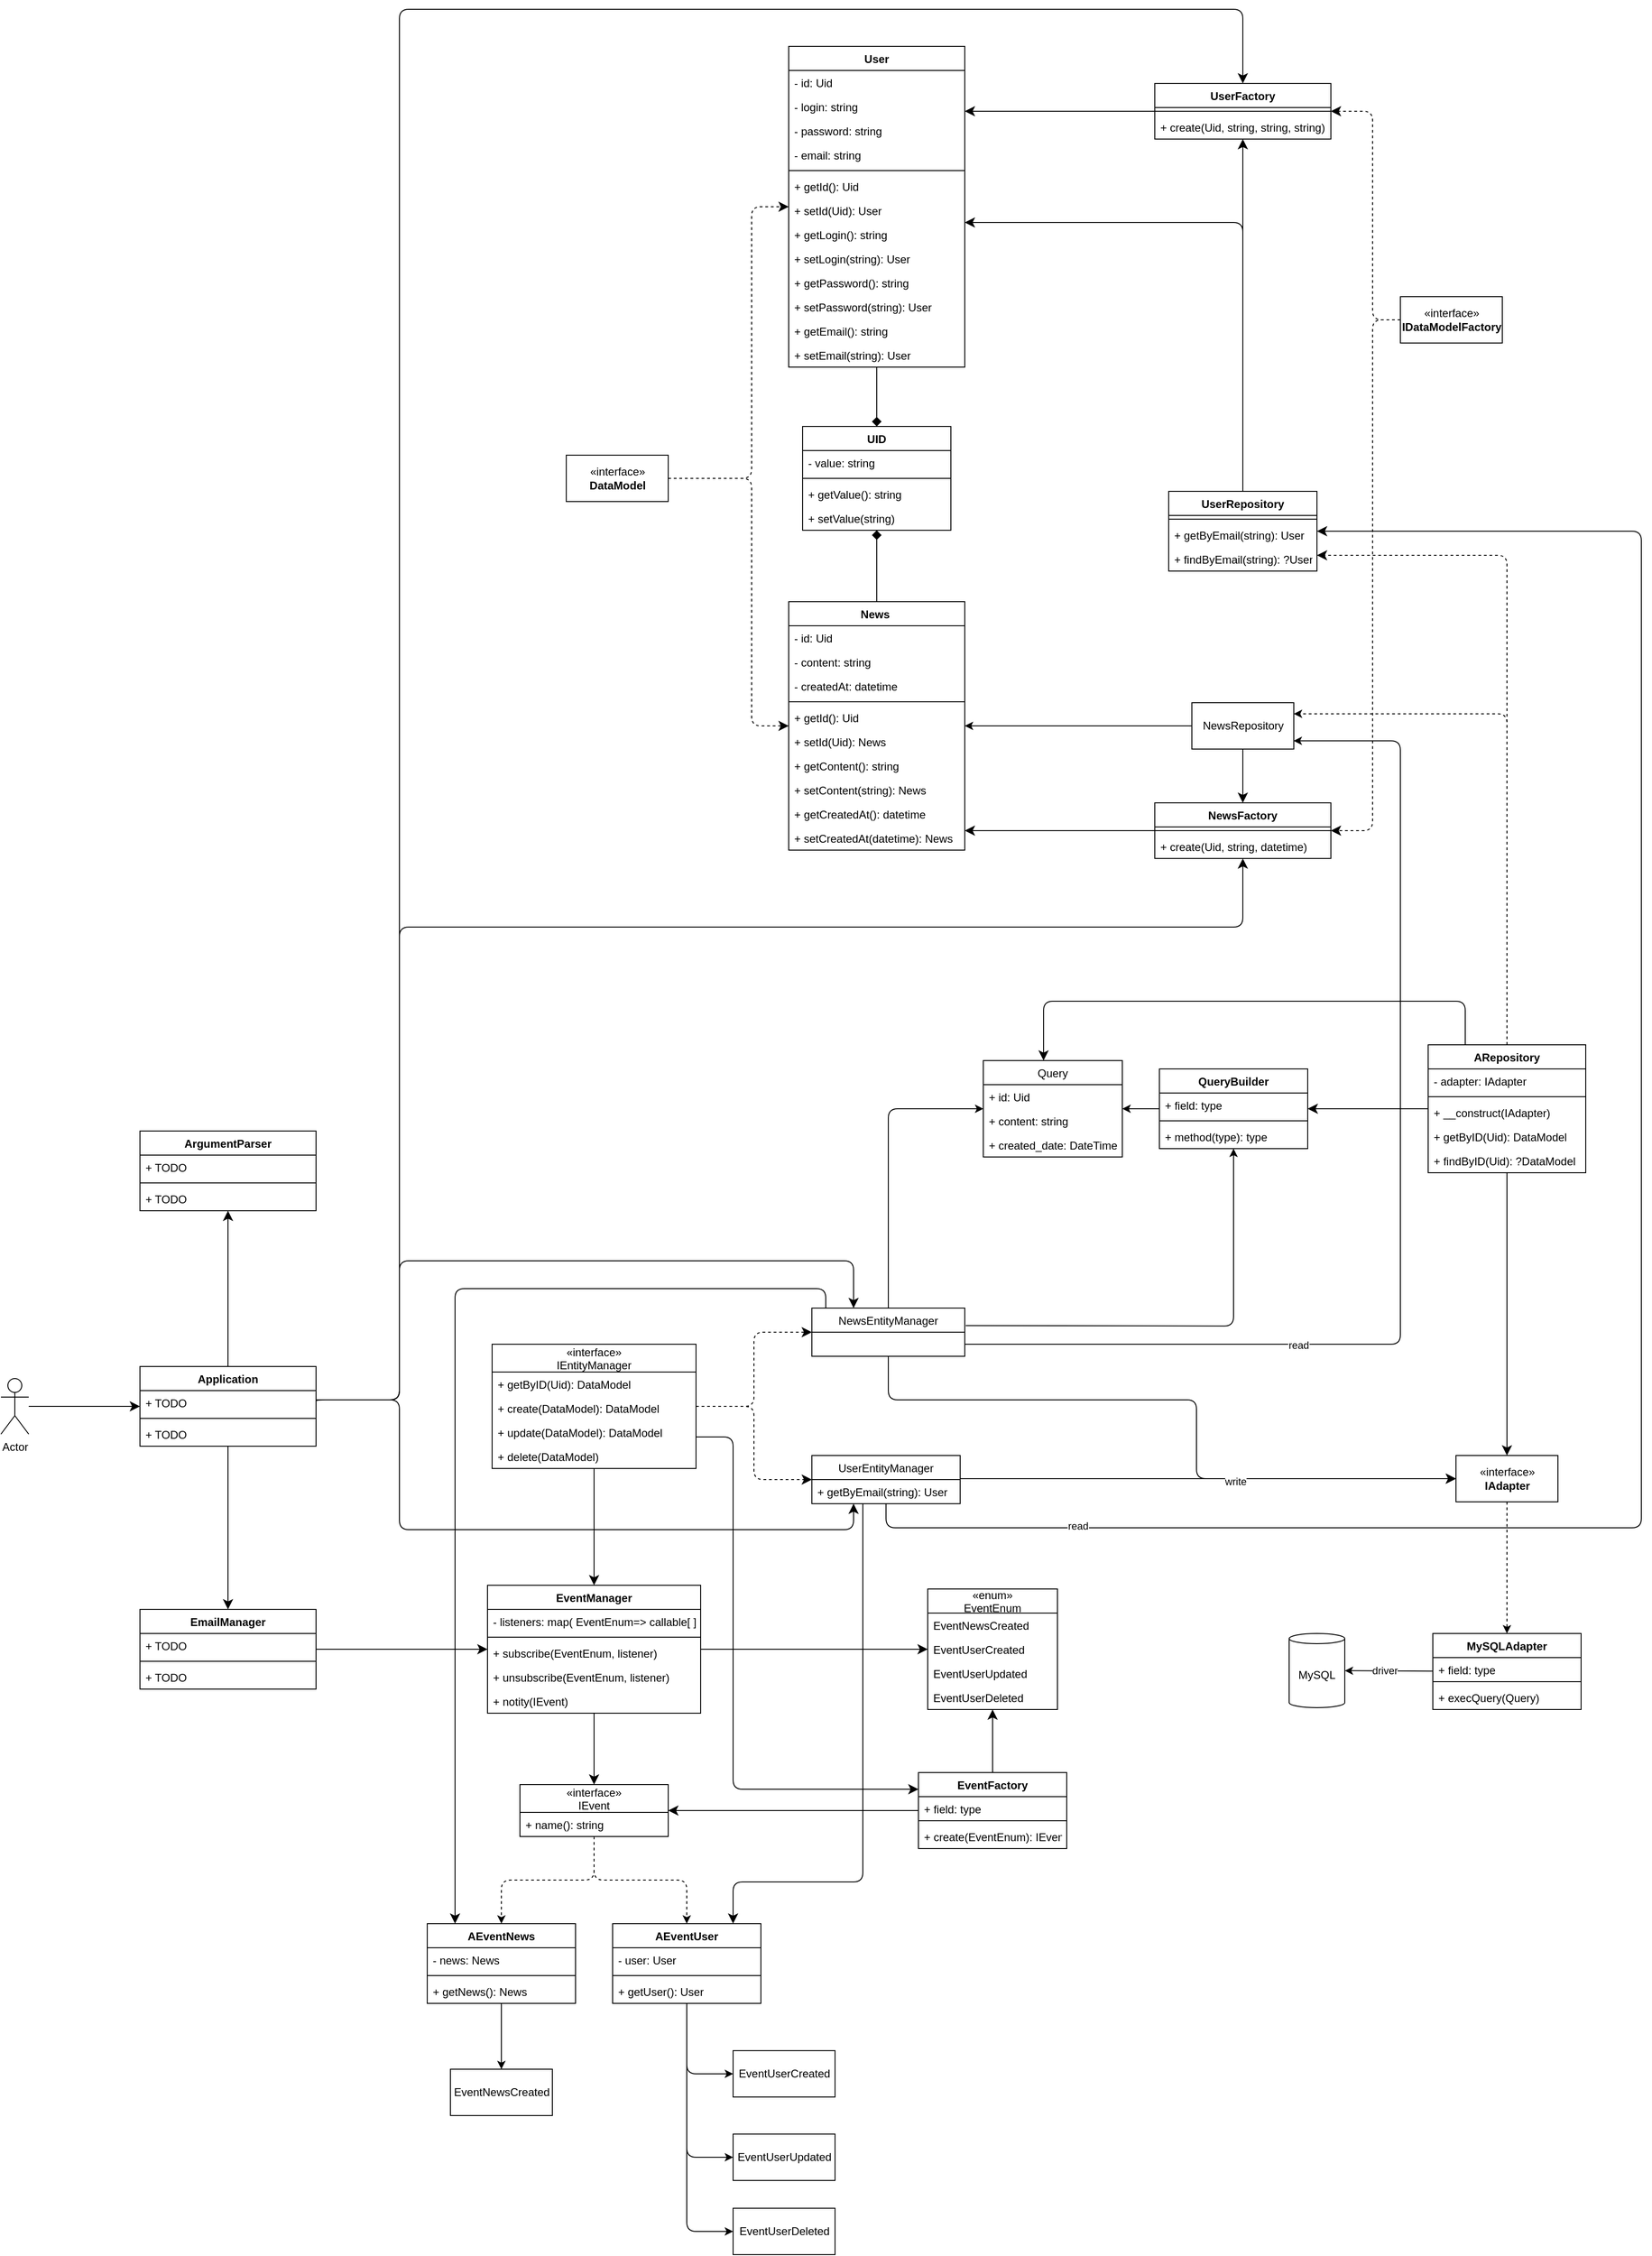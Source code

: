 <mxfile>
    <diagram id="TDc8d8LJ3EV92U0FBZtl" name="Page-1">
        <mxGraphModel dx="3044" dy="2445" grid="1" gridSize="10" guides="1" tooltips="1" connect="1" arrows="1" fold="1" page="1" pageScale="1" pageWidth="850" pageHeight="1100" math="0" shadow="0">
            <root>
                <mxCell id="0"/>
                <mxCell id="1" parent="0"/>
                <mxCell id="4" style="edgeStyle=orthogonalEdgeStyle;html=1;entryX=0.998;entryY=0.822;entryDx=0;entryDy=0;entryPerimeter=0;" edge="1" parent="1" source="6" target="161">
                    <mxGeometry relative="1" as="geometry">
                        <mxPoint x="228.35" y="874.768" as="sourcePoint"/>
                        <mxPoint x="702.5" y="629" as="targetPoint"/>
                        <Array as="points">
                            <mxPoint x="700" y="860"/>
                            <mxPoint x="700" y="209"/>
                        </Array>
                    </mxGeometry>
                </mxCell>
                <mxCell id="5" value="read" style="edgeLabel;html=1;align=center;verticalAlign=middle;resizable=0;points=[];" vertex="1" connectable="0" parent="4">
                    <mxGeometry x="-0.198" y="-1" relative="1" as="geometry">
                        <mxPoint x="-111" y="26" as="offset"/>
                    </mxGeometry>
                </mxCell>
                <mxCell id="174" style="edgeStyle=orthogonalEdgeStyle;html=1;endArrow=classic;endFill=1;endSize=8;" edge="1" parent="1" source="6" target="14">
                    <mxGeometry relative="1" as="geometry">
                        <Array as="points">
                            <mxPoint x="148" y="920"/>
                            <mxPoint x="480" y="920"/>
                            <mxPoint x="480" y="1005"/>
                        </Array>
                    </mxGeometry>
                </mxCell>
                <mxCell id="226" style="edgeStyle=orthogonalEdgeStyle;html=1;endArrow=classic;endFill=1;endSize=8;" edge="1" parent="1" source="6" target="104">
                    <mxGeometry relative="1" as="geometry">
                        <Array as="points">
                            <mxPoint x="80" y="800"/>
                            <mxPoint x="-320" y="800"/>
                            <mxPoint x="-320" y="1528"/>
                        </Array>
                    </mxGeometry>
                </mxCell>
                <mxCell id="6" value="NewsEntityManager" style="swimlane;fontStyle=0;childLayout=stackLayout;horizontal=1;startSize=26;fillColor=none;horizontalStack=0;resizeParent=1;resizeParentMax=0;resizeLast=0;collapsible=1;marginBottom=0;" vertex="1" parent="1">
                    <mxGeometry x="65" y="821" width="165" height="52" as="geometry"/>
                </mxCell>
                <mxCell id="11" style="edgeStyle=none;html=1;" edge="1" parent="1" source="24" target="20">
                    <mxGeometry relative="1" as="geometry">
                        <mxPoint x="810" y="1063" as="sourcePoint"/>
                    </mxGeometry>
                </mxCell>
                <mxCell id="12" value="driver" style="edgeLabel;html=1;align=center;verticalAlign=middle;resizable=0;points=[];" vertex="1" connectable="0" parent="11">
                    <mxGeometry x="0.272" relative="1" as="geometry">
                        <mxPoint x="8" y="-1" as="offset"/>
                    </mxGeometry>
                </mxCell>
                <mxCell id="13" style="edgeStyle=none;html=1;dashed=1;" edge="1" parent="1" source="14" target="24">
                    <mxGeometry relative="1" as="geometry">
                        <mxPoint x="825" y="839" as="targetPoint"/>
                    </mxGeometry>
                </mxCell>
                <mxCell id="14" value="«interface»&lt;br&gt;&lt;b&gt;IAdapter&lt;/b&gt;" style="html=1;" vertex="1" parent="1">
                    <mxGeometry x="760" y="980" width="110" height="50" as="geometry"/>
                </mxCell>
                <mxCell id="15" value="UID" style="swimlane;fontStyle=1;align=center;verticalAlign=top;childLayout=stackLayout;horizontal=1;startSize=26;horizontalStack=0;resizeParent=1;resizeParentMax=0;resizeLast=0;collapsible=1;marginBottom=0;" vertex="1" parent="1">
                    <mxGeometry x="55" y="-130" width="160" height="112" as="geometry"/>
                </mxCell>
                <mxCell id="16" value="- value: string" style="text;strokeColor=none;fillColor=none;align=left;verticalAlign=top;spacingLeft=4;spacingRight=4;overflow=hidden;rotatable=0;points=[[0,0.5],[1,0.5]];portConstraint=eastwest;" vertex="1" parent="15">
                    <mxGeometry y="26" width="160" height="26" as="geometry"/>
                </mxCell>
                <mxCell id="17" value="" style="line;strokeWidth=1;fillColor=none;align=left;verticalAlign=middle;spacingTop=-1;spacingLeft=3;spacingRight=3;rotatable=0;labelPosition=right;points=[];portConstraint=eastwest;strokeColor=inherit;" vertex="1" parent="15">
                    <mxGeometry y="52" width="160" height="8" as="geometry"/>
                </mxCell>
                <mxCell id="18" value="+ getValue(): string" style="text;strokeColor=none;fillColor=none;align=left;verticalAlign=top;spacingLeft=4;spacingRight=4;overflow=hidden;rotatable=0;points=[[0,0.5],[1,0.5]];portConstraint=eastwest;" vertex="1" parent="15">
                    <mxGeometry y="60" width="160" height="26" as="geometry"/>
                </mxCell>
                <mxCell id="19" value="+ setValue(string)" style="text;strokeColor=none;fillColor=none;align=left;verticalAlign=top;spacingLeft=4;spacingRight=4;overflow=hidden;rotatable=0;points=[[0,0.5],[1,0.5]];portConstraint=eastwest;" vertex="1" parent="15">
                    <mxGeometry y="86" width="160" height="26" as="geometry"/>
                </mxCell>
                <mxCell id="20" value="MySQL" style="shape=cylinder3;whiteSpace=wrap;html=1;boundedLbl=1;backgroundOutline=1;size=5.51;" vertex="1" parent="1">
                    <mxGeometry x="580" y="1172" width="60" height="80" as="geometry"/>
                </mxCell>
                <mxCell id="21" style="edgeStyle=orthogonalEdgeStyle;html=1;exitX=1.006;exitY=-0.275;exitDx=0;exitDy=0;exitPerimeter=0;" edge="1" parent="1" target="33">
                    <mxGeometry relative="1" as="geometry">
                        <mxPoint x="230.99" y="839.85" as="sourcePoint"/>
                    </mxGeometry>
                </mxCell>
                <mxCell id="22" style="edgeStyle=orthogonalEdgeStyle;html=1;" edge="1" parent="1" source="6" target="28">
                    <mxGeometry relative="1" as="geometry">
                        <Array as="points">
                            <mxPoint x="148" y="606"/>
                        </Array>
                    </mxGeometry>
                </mxCell>
                <mxCell id="24" value="MySQLAdapter" style="swimlane;fontStyle=1;align=center;verticalAlign=top;childLayout=stackLayout;horizontal=1;startSize=26;horizontalStack=0;resizeParent=1;resizeParentMax=0;resizeLast=0;collapsible=1;marginBottom=0;" vertex="1" parent="1">
                    <mxGeometry x="735" y="1172" width="160" height="82" as="geometry"/>
                </mxCell>
                <mxCell id="25" value="+ field: type" style="text;strokeColor=none;fillColor=none;align=left;verticalAlign=top;spacingLeft=4;spacingRight=4;overflow=hidden;rotatable=0;points=[[0,0.5],[1,0.5]];portConstraint=eastwest;" vertex="1" parent="24">
                    <mxGeometry y="26" width="160" height="22" as="geometry"/>
                </mxCell>
                <mxCell id="26" value="" style="line;strokeWidth=1;fillColor=none;align=left;verticalAlign=middle;spacingTop=-1;spacingLeft=3;spacingRight=3;rotatable=0;labelPosition=right;points=[];portConstraint=eastwest;strokeColor=inherit;" vertex="1" parent="24">
                    <mxGeometry y="48" width="160" height="8" as="geometry"/>
                </mxCell>
                <mxCell id="27" value="+ execQuery(Query)" style="text;strokeColor=none;fillColor=none;align=left;verticalAlign=top;spacingLeft=4;spacingRight=4;overflow=hidden;rotatable=0;points=[[0,0.5],[1,0.5]];portConstraint=eastwest;" vertex="1" parent="24">
                    <mxGeometry y="56" width="160" height="26" as="geometry"/>
                </mxCell>
                <mxCell id="28" value="Query" style="swimlane;fontStyle=0;childLayout=stackLayout;horizontal=1;startSize=26;fillColor=none;horizontalStack=0;resizeParent=1;resizeParentMax=0;resizeLast=0;collapsible=1;marginBottom=0;" vertex="1" parent="1">
                    <mxGeometry x="250" y="554" width="150" height="104" as="geometry"/>
                </mxCell>
                <mxCell id="29" value="+ id: Uid" style="text;strokeColor=none;fillColor=none;align=left;verticalAlign=top;spacingLeft=4;spacingRight=4;overflow=hidden;rotatable=0;points=[[0,0.5],[1,0.5]];portConstraint=eastwest;" vertex="1" parent="28">
                    <mxGeometry y="26" width="150" height="26" as="geometry"/>
                </mxCell>
                <mxCell id="30" value="+ content: string" style="text;strokeColor=none;fillColor=none;align=left;verticalAlign=top;spacingLeft=4;spacingRight=4;overflow=hidden;rotatable=0;points=[[0,0.5],[1,0.5]];portConstraint=eastwest;" vertex="1" parent="28">
                    <mxGeometry y="52" width="150" height="26" as="geometry"/>
                </mxCell>
                <mxCell id="31" value="+ created_date: DateTime" style="text;strokeColor=none;fillColor=none;align=left;verticalAlign=top;spacingLeft=4;spacingRight=4;overflow=hidden;rotatable=0;points=[[0,0.5],[1,0.5]];portConstraint=eastwest;" vertex="1" parent="28">
                    <mxGeometry y="78" width="150" height="26" as="geometry"/>
                </mxCell>
                <mxCell id="32" style="edgeStyle=none;html=1;" edge="1" parent="1" source="33" target="28">
                    <mxGeometry relative="1" as="geometry">
                        <mxPoint x="670" y="1111.542" as="targetPoint"/>
                    </mxGeometry>
                </mxCell>
                <mxCell id="33" value="QueryBuilder" style="swimlane;fontStyle=1;align=center;verticalAlign=top;childLayout=stackLayout;horizontal=1;startSize=26;horizontalStack=0;resizeParent=1;resizeParentMax=0;resizeLast=0;collapsible=1;marginBottom=0;" vertex="1" parent="1">
                    <mxGeometry x="440" y="563" width="160" height="86" as="geometry"/>
                </mxCell>
                <mxCell id="34" value="+ field: type" style="text;strokeColor=none;fillColor=none;align=left;verticalAlign=top;spacingLeft=4;spacingRight=4;overflow=hidden;rotatable=0;points=[[0,0.5],[1,0.5]];portConstraint=eastwest;" vertex="1" parent="33">
                    <mxGeometry y="26" width="160" height="26" as="geometry"/>
                </mxCell>
                <mxCell id="35" value="" style="line;strokeWidth=1;fillColor=none;align=left;verticalAlign=middle;spacingTop=-1;spacingLeft=3;spacingRight=3;rotatable=0;labelPosition=right;points=[];portConstraint=eastwest;strokeColor=inherit;" vertex="1" parent="33">
                    <mxGeometry y="52" width="160" height="8" as="geometry"/>
                </mxCell>
                <mxCell id="36" value="+ method(type): type" style="text;strokeColor=none;fillColor=none;align=left;verticalAlign=top;spacingLeft=4;spacingRight=4;overflow=hidden;rotatable=0;points=[[0,0.5],[1,0.5]];portConstraint=eastwest;" vertex="1" parent="33">
                    <mxGeometry y="60" width="160" height="26" as="geometry"/>
                </mxCell>
                <mxCell id="146" style="edgeStyle=orthogonalEdgeStyle;html=1;endArrow=diamond;endFill=1;endSize=8;" edge="1" parent="1" source="46" target="15">
                    <mxGeometry relative="1" as="geometry"/>
                </mxCell>
                <mxCell id="46" value="News " style="swimlane;fontStyle=1;align=center;verticalAlign=top;childLayout=stackLayout;horizontal=1;startSize=26;horizontalStack=0;resizeParent=1;resizeParentMax=0;resizeLast=0;collapsible=1;marginBottom=0;" vertex="1" parent="1">
                    <mxGeometry x="40" y="59" width="190" height="268" as="geometry"/>
                </mxCell>
                <mxCell id="47" value="- id: Uid" style="text;strokeColor=none;fillColor=none;align=left;verticalAlign=top;spacingLeft=4;spacingRight=4;overflow=hidden;rotatable=0;points=[[0,0.5],[1,0.5]];portConstraint=eastwest;" vertex="1" parent="46">
                    <mxGeometry y="26" width="190" height="26" as="geometry"/>
                </mxCell>
                <mxCell id="48" value="- content: string" style="text;strokeColor=none;fillColor=none;align=left;verticalAlign=top;spacingLeft=4;spacingRight=4;overflow=hidden;rotatable=0;points=[[0,0.5],[1,0.5]];portConstraint=eastwest;" vertex="1" parent="46">
                    <mxGeometry y="52" width="190" height="26" as="geometry"/>
                </mxCell>
                <mxCell id="49" value="- createdAt: datetime" style="text;strokeColor=none;fillColor=none;align=left;verticalAlign=top;spacingLeft=4;spacingRight=4;overflow=hidden;rotatable=0;points=[[0,0.5],[1,0.5]];portConstraint=eastwest;" vertex="1" parent="46">
                    <mxGeometry y="78" width="190" height="26" as="geometry"/>
                </mxCell>
                <mxCell id="50" value="" style="line;strokeWidth=1;fillColor=none;align=left;verticalAlign=middle;spacingTop=-1;spacingLeft=3;spacingRight=3;rotatable=0;labelPosition=right;points=[];portConstraint=eastwest;strokeColor=inherit;" vertex="1" parent="46">
                    <mxGeometry y="104" width="190" height="8" as="geometry"/>
                </mxCell>
                <mxCell id="51" value="+ getId(): Uid" style="text;strokeColor=none;fillColor=none;align=left;verticalAlign=top;spacingLeft=4;spacingRight=4;overflow=hidden;rotatable=0;points=[[0,0.5],[1,0.5]];portConstraint=eastwest;" vertex="1" parent="46">
                    <mxGeometry y="112" width="190" height="26" as="geometry"/>
                </mxCell>
                <mxCell id="52" value="+ setId(Uid): News" style="text;strokeColor=none;fillColor=none;align=left;verticalAlign=top;spacingLeft=4;spacingRight=4;overflow=hidden;rotatable=0;points=[[0,0.5],[1,0.5]];portConstraint=eastwest;" vertex="1" parent="46">
                    <mxGeometry y="138" width="190" height="26" as="geometry"/>
                </mxCell>
                <mxCell id="53" value="+ getContent(): string" style="text;strokeColor=none;fillColor=none;align=left;verticalAlign=top;spacingLeft=4;spacingRight=4;overflow=hidden;rotatable=0;points=[[0,0.5],[1,0.5]];portConstraint=eastwest;" vertex="1" parent="46">
                    <mxGeometry y="164" width="190" height="26" as="geometry"/>
                </mxCell>
                <mxCell id="54" value="+ setContent(string): News" style="text;strokeColor=none;fillColor=none;align=left;verticalAlign=top;spacingLeft=4;spacingRight=4;overflow=hidden;rotatable=0;points=[[0,0.5],[1,0.5]];portConstraint=eastwest;" vertex="1" parent="46">
                    <mxGeometry y="190" width="190" height="26" as="geometry"/>
                </mxCell>
                <mxCell id="55" value="+ getCreatedAt(): datetime" style="text;strokeColor=none;fillColor=none;align=left;verticalAlign=top;spacingLeft=4;spacingRight=4;overflow=hidden;rotatable=0;points=[[0,0.5],[1,0.5]];portConstraint=eastwest;" vertex="1" parent="46">
                    <mxGeometry y="216" width="190" height="26" as="geometry"/>
                </mxCell>
                <mxCell id="56" value="+ setCreatedAt(datetime): News" style="text;strokeColor=none;fillColor=none;align=left;verticalAlign=top;spacingLeft=4;spacingRight=4;overflow=hidden;rotatable=0;points=[[0,0.5],[1,0.5]];portConstraint=eastwest;" vertex="1" parent="46">
                    <mxGeometry y="242" width="190" height="26" as="geometry"/>
                </mxCell>
                <mxCell id="57" style="edgeStyle=orthogonalEdgeStyle;html=1;" edge="1" parent="1" source="161" target="46">
                    <mxGeometry relative="1" as="geometry">
                        <mxPoint x="450" y="180.029" as="sourcePoint"/>
                    </mxGeometry>
                </mxCell>
                <mxCell id="58" style="edgeStyle=orthogonalEdgeStyle;html=1;dashed=1;" edge="1" parent="1" source="140" target="161">
                    <mxGeometry relative="1" as="geometry">
                        <mxPoint x="610" y="210" as="targetPoint"/>
                        <Array as="points">
                            <mxPoint x="815" y="180"/>
                        </Array>
                        <mxPoint x="730" y="500" as="sourcePoint"/>
                    </mxGeometry>
                </mxCell>
                <mxCell id="202" style="edgeStyle=orthogonalEdgeStyle;html=1;endArrow=classic;endFill=1;endSize=8;" edge="1" parent="1" source="61" target="46">
                    <mxGeometry relative="1" as="geometry">
                        <Array as="points">
                            <mxPoint x="280" y="306"/>
                            <mxPoint x="280" y="306"/>
                        </Array>
                    </mxGeometry>
                </mxCell>
                <mxCell id="61" value="NewsFactory" style="swimlane;fontStyle=1;align=center;verticalAlign=top;childLayout=stackLayout;horizontal=1;startSize=26;horizontalStack=0;resizeParent=1;resizeParentMax=0;resizeLast=0;collapsible=1;marginBottom=0;" vertex="1" parent="1">
                    <mxGeometry x="435" y="276" width="190" height="60" as="geometry"/>
                </mxCell>
                <mxCell id="62" value="" style="line;strokeWidth=1;fillColor=none;align=left;verticalAlign=middle;spacingTop=-1;spacingLeft=3;spacingRight=3;rotatable=0;labelPosition=right;points=[];portConstraint=eastwest;strokeColor=inherit;" vertex="1" parent="61">
                    <mxGeometry y="26" width="190" height="8" as="geometry"/>
                </mxCell>
                <mxCell id="63" value="+ create(Uid, string, datetime)" style="text;strokeColor=none;fillColor=none;align=left;verticalAlign=top;spacingLeft=4;spacingRight=4;overflow=hidden;rotatable=0;points=[[0,0.5],[1,0.5]];portConstraint=eastwest;" vertex="1" parent="61">
                    <mxGeometry y="34" width="190" height="26" as="geometry"/>
                </mxCell>
                <mxCell id="112" style="edgeStyle=orthogonalEdgeStyle;html=1;dashed=1;" edge="1" parent="1" source="96" target="104">
                    <mxGeometry relative="1" as="geometry"/>
                </mxCell>
                <mxCell id="113" style="edgeStyle=orthogonalEdgeStyle;html=1;dashed=1;" edge="1" parent="1" source="96" target="108">
                    <mxGeometry relative="1" as="geometry"/>
                </mxCell>
                <mxCell id="96" value="«interface»&#10;IEvent" style="swimlane;fontStyle=0;childLayout=stackLayout;horizontal=1;startSize=30;fillColor=none;horizontalStack=0;resizeParent=1;resizeParentMax=0;resizeLast=0;collapsible=1;marginBottom=0;" vertex="1" parent="1">
                    <mxGeometry x="-250" y="1335" width="160" height="56" as="geometry"/>
                </mxCell>
                <mxCell id="97" value="+ name(): string" style="text;strokeColor=none;fillColor=none;align=left;verticalAlign=top;spacingLeft=4;spacingRight=4;overflow=hidden;rotatable=0;points=[[0,0.5],[1,0.5]];portConstraint=eastwest;" vertex="1" parent="96">
                    <mxGeometry y="30" width="160" height="26" as="geometry"/>
                </mxCell>
                <mxCell id="119" style="edgeStyle=orthogonalEdgeStyle;html=1;" edge="1" parent="1" source="104" target="118">
                    <mxGeometry relative="1" as="geometry"/>
                </mxCell>
                <mxCell id="104" value="AEventNews" style="swimlane;fontStyle=1;align=center;verticalAlign=top;childLayout=stackLayout;horizontal=1;startSize=26;horizontalStack=0;resizeParent=1;resizeParentMax=0;resizeLast=0;collapsible=1;marginBottom=0;" vertex="1" parent="1">
                    <mxGeometry x="-350" y="1485" width="160" height="86" as="geometry"/>
                </mxCell>
                <mxCell id="105" value="- news: News" style="text;strokeColor=none;fillColor=none;align=left;verticalAlign=top;spacingLeft=4;spacingRight=4;overflow=hidden;rotatable=0;points=[[0,0.5],[1,0.5]];portConstraint=eastwest;" vertex="1" parent="104">
                    <mxGeometry y="26" width="160" height="26" as="geometry"/>
                </mxCell>
                <mxCell id="106" value="" style="line;strokeWidth=1;fillColor=none;align=left;verticalAlign=middle;spacingTop=-1;spacingLeft=3;spacingRight=3;rotatable=0;labelPosition=right;points=[];portConstraint=eastwest;strokeColor=inherit;" vertex="1" parent="104">
                    <mxGeometry y="52" width="160" height="8" as="geometry"/>
                </mxCell>
                <mxCell id="107" value="+ getNews(): News" style="text;strokeColor=none;fillColor=none;align=left;verticalAlign=top;spacingLeft=4;spacingRight=4;overflow=hidden;rotatable=0;points=[[0,0.5],[1,0.5]];portConstraint=eastwest;" vertex="1" parent="104">
                    <mxGeometry y="60" width="160" height="26" as="geometry"/>
                </mxCell>
                <mxCell id="121" style="edgeStyle=orthogonalEdgeStyle;html=1;entryX=0;entryY=0.5;entryDx=0;entryDy=0;" edge="1" parent="1" source="108" target="120">
                    <mxGeometry relative="1" as="geometry"/>
                </mxCell>
                <mxCell id="124" style="edgeStyle=orthogonalEdgeStyle;html=1;entryX=0;entryY=0.5;entryDx=0;entryDy=0;" edge="1" parent="1" source="108" target="122">
                    <mxGeometry relative="1" as="geometry"/>
                </mxCell>
                <mxCell id="125" style="edgeStyle=orthogonalEdgeStyle;html=1;entryX=0;entryY=0.5;entryDx=0;entryDy=0;" edge="1" parent="1" source="108" target="123">
                    <mxGeometry relative="1" as="geometry"/>
                </mxCell>
                <mxCell id="108" value="AEventUser" style="swimlane;fontStyle=1;align=center;verticalAlign=top;childLayout=stackLayout;horizontal=1;startSize=26;horizontalStack=0;resizeParent=1;resizeParentMax=0;resizeLast=0;collapsible=1;marginBottom=0;" vertex="1" parent="1">
                    <mxGeometry x="-150" y="1485" width="160" height="86" as="geometry"/>
                </mxCell>
                <mxCell id="109" value="- user: User" style="text;strokeColor=none;fillColor=none;align=left;verticalAlign=top;spacingLeft=4;spacingRight=4;overflow=hidden;rotatable=0;points=[[0,0.5],[1,0.5]];portConstraint=eastwest;" vertex="1" parent="108">
                    <mxGeometry y="26" width="160" height="26" as="geometry"/>
                </mxCell>
                <mxCell id="110" value="" style="line;strokeWidth=1;fillColor=none;align=left;verticalAlign=middle;spacingTop=-1;spacingLeft=3;spacingRight=3;rotatable=0;labelPosition=right;points=[];portConstraint=eastwest;strokeColor=inherit;" vertex="1" parent="108">
                    <mxGeometry y="52" width="160" height="8" as="geometry"/>
                </mxCell>
                <mxCell id="111" value="+ getUser(): User" style="text;strokeColor=none;fillColor=none;align=left;verticalAlign=top;spacingLeft=4;spacingRight=4;overflow=hidden;rotatable=0;points=[[0,0.5],[1,0.5]];portConstraint=eastwest;" vertex="1" parent="108">
                    <mxGeometry y="60" width="160" height="26" as="geometry"/>
                </mxCell>
                <mxCell id="118" value="EventNewsCreated" style="html=1;" vertex="1" parent="1">
                    <mxGeometry x="-325" y="1642" width="110" height="50" as="geometry"/>
                </mxCell>
                <mxCell id="120" value="EventUserCreated" style="html=1;" vertex="1" parent="1">
                    <mxGeometry x="-20" y="1622" width="110" height="50" as="geometry"/>
                </mxCell>
                <mxCell id="122" value="EventUserUpdated" style="html=1;" vertex="1" parent="1">
                    <mxGeometry x="-20" y="1712" width="110" height="50" as="geometry"/>
                </mxCell>
                <mxCell id="123" value="EventUserDeleted" style="html=1;" vertex="1" parent="1">
                    <mxGeometry x="-20" y="1792" width="110" height="50" as="geometry"/>
                </mxCell>
                <mxCell id="145" style="edgeStyle=orthogonalEdgeStyle;html=1;endArrow=diamond;endFill=1;endSize=8;" edge="1" parent="1" source="126" target="15">
                    <mxGeometry relative="1" as="geometry"/>
                </mxCell>
                <mxCell id="126" value="User" style="swimlane;fontStyle=1;align=center;verticalAlign=top;childLayout=stackLayout;horizontal=1;startSize=26;horizontalStack=0;resizeParent=1;resizeParentMax=0;resizeLast=0;collapsible=1;marginBottom=0;" vertex="1" parent="1">
                    <mxGeometry x="40" y="-540" width="190" height="346" as="geometry"/>
                </mxCell>
                <mxCell id="127" value="- id: Uid" style="text;strokeColor=none;fillColor=none;align=left;verticalAlign=top;spacingLeft=4;spacingRight=4;overflow=hidden;rotatable=0;points=[[0,0.5],[1,0.5]];portConstraint=eastwest;" vertex="1" parent="126">
                    <mxGeometry y="26" width="190" height="26" as="geometry"/>
                </mxCell>
                <mxCell id="128" value="- login: string" style="text;strokeColor=none;fillColor=none;align=left;verticalAlign=top;spacingLeft=4;spacingRight=4;overflow=hidden;rotatable=0;points=[[0,0.5],[1,0.5]];portConstraint=eastwest;" vertex="1" parent="126">
                    <mxGeometry y="52" width="190" height="26" as="geometry"/>
                </mxCell>
                <mxCell id="129" value="- password: string" style="text;strokeColor=none;fillColor=none;align=left;verticalAlign=top;spacingLeft=4;spacingRight=4;overflow=hidden;rotatable=0;points=[[0,0.5],[1,0.5]];portConstraint=eastwest;" vertex="1" parent="126">
                    <mxGeometry y="78" width="190" height="26" as="geometry"/>
                </mxCell>
                <mxCell id="137" value="- email: string" style="text;strokeColor=none;fillColor=none;align=left;verticalAlign=top;spacingLeft=4;spacingRight=4;overflow=hidden;rotatable=0;points=[[0,0.5],[1,0.5]];portConstraint=eastwest;" vertex="1" parent="126">
                    <mxGeometry y="104" width="190" height="26" as="geometry"/>
                </mxCell>
                <mxCell id="130" value="" style="line;strokeWidth=1;fillColor=none;align=left;verticalAlign=middle;spacingTop=-1;spacingLeft=3;spacingRight=3;rotatable=0;labelPosition=right;points=[];portConstraint=eastwest;strokeColor=inherit;" vertex="1" parent="126">
                    <mxGeometry y="130" width="190" height="8" as="geometry"/>
                </mxCell>
                <mxCell id="131" value="+ getId(): Uid" style="text;strokeColor=none;fillColor=none;align=left;verticalAlign=top;spacingLeft=4;spacingRight=4;overflow=hidden;rotatable=0;points=[[0,0.5],[1,0.5]];portConstraint=eastwest;" vertex="1" parent="126">
                    <mxGeometry y="138" width="190" height="26" as="geometry"/>
                </mxCell>
                <mxCell id="132" value="+ setId(Uid): User" style="text;strokeColor=none;fillColor=none;align=left;verticalAlign=top;spacingLeft=4;spacingRight=4;overflow=hidden;rotatable=0;points=[[0,0.5],[1,0.5]];portConstraint=eastwest;" vertex="1" parent="126">
                    <mxGeometry y="164" width="190" height="26" as="geometry"/>
                </mxCell>
                <mxCell id="133" value="+ getLogin(): string" style="text;strokeColor=none;fillColor=none;align=left;verticalAlign=top;spacingLeft=4;spacingRight=4;overflow=hidden;rotatable=0;points=[[0,0.5],[1,0.5]];portConstraint=eastwest;" vertex="1" parent="126">
                    <mxGeometry y="190" width="190" height="26" as="geometry"/>
                </mxCell>
                <mxCell id="134" value="+ setLogin(string): User" style="text;strokeColor=none;fillColor=none;align=left;verticalAlign=top;spacingLeft=4;spacingRight=4;overflow=hidden;rotatable=0;points=[[0,0.5],[1,0.5]];portConstraint=eastwest;" vertex="1" parent="126">
                    <mxGeometry y="216" width="190" height="26" as="geometry"/>
                </mxCell>
                <mxCell id="135" value="+ getPassword(): string" style="text;strokeColor=none;fillColor=none;align=left;verticalAlign=top;spacingLeft=4;spacingRight=4;overflow=hidden;rotatable=0;points=[[0,0.5],[1,0.5]];portConstraint=eastwest;" vertex="1" parent="126">
                    <mxGeometry y="242" width="190" height="26" as="geometry"/>
                </mxCell>
                <mxCell id="136" value="+ setPassword(string): User" style="text;strokeColor=none;fillColor=none;align=left;verticalAlign=top;spacingLeft=4;spacingRight=4;overflow=hidden;rotatable=0;points=[[0,0.5],[1,0.5]];portConstraint=eastwest;" vertex="1" parent="126">
                    <mxGeometry y="268" width="190" height="26" as="geometry"/>
                </mxCell>
                <mxCell id="138" value="+ getEmail(): string" style="text;strokeColor=none;fillColor=none;align=left;verticalAlign=top;spacingLeft=4;spacingRight=4;overflow=hidden;rotatable=0;points=[[0,0.5],[1,0.5]];portConstraint=eastwest;" vertex="1" parent="126">
                    <mxGeometry y="294" width="190" height="26" as="geometry"/>
                </mxCell>
                <mxCell id="139" value="+ setEmail(string): User" style="text;strokeColor=none;fillColor=none;align=left;verticalAlign=top;spacingLeft=4;spacingRight=4;overflow=hidden;rotatable=0;points=[[0,0.5],[1,0.5]];portConstraint=eastwest;" vertex="1" parent="126">
                    <mxGeometry y="320" width="190" height="26" as="geometry"/>
                </mxCell>
                <mxCell id="153" style="edgeStyle=orthogonalEdgeStyle;html=1;endArrow=classic;endFill=1;endSize=8;dashed=1;" edge="1" parent="1" source="140" target="147">
                    <mxGeometry relative="1" as="geometry">
                        <Array as="points">
                            <mxPoint x="815" y="9"/>
                        </Array>
                    </mxGeometry>
                </mxCell>
                <mxCell id="177" style="edgeStyle=orthogonalEdgeStyle;html=1;endArrow=classic;endFill=1;endSize=8;" edge="1" parent="1" source="140" target="14">
                    <mxGeometry relative="1" as="geometry"/>
                </mxCell>
                <mxCell id="178" style="edgeStyle=orthogonalEdgeStyle;html=1;endArrow=classic;endFill=1;endSize=8;" edge="1" parent="1" source="140" target="33">
                    <mxGeometry relative="1" as="geometry"/>
                </mxCell>
                <mxCell id="179" style="edgeStyle=orthogonalEdgeStyle;html=1;endArrow=classic;endFill=1;endSize=8;" edge="1" parent="1" source="140" target="28">
                    <mxGeometry relative="1" as="geometry">
                        <Array as="points">
                            <mxPoint x="770" y="490"/>
                            <mxPoint x="315" y="490"/>
                        </Array>
                    </mxGeometry>
                </mxCell>
                <mxCell id="140" value="ARepository" style="swimlane;fontStyle=1;align=center;verticalAlign=top;childLayout=stackLayout;horizontal=1;startSize=26;horizontalStack=0;resizeParent=1;resizeParentMax=0;resizeLast=0;collapsible=1;marginBottom=0;" vertex="1" parent="1">
                    <mxGeometry x="730" y="537" width="170" height="138" as="geometry"/>
                </mxCell>
                <mxCell id="141" value="- adapter: IAdapter" style="text;strokeColor=none;fillColor=none;align=left;verticalAlign=top;spacingLeft=4;spacingRight=4;overflow=hidden;rotatable=0;points=[[0,0.5],[1,0.5]];portConstraint=eastwest;" vertex="1" parent="140">
                    <mxGeometry y="26" width="170" height="26" as="geometry"/>
                </mxCell>
                <mxCell id="142" value="" style="line;strokeWidth=1;fillColor=none;align=left;verticalAlign=middle;spacingTop=-1;spacingLeft=3;spacingRight=3;rotatable=0;labelPosition=right;points=[];portConstraint=eastwest;strokeColor=inherit;" vertex="1" parent="140">
                    <mxGeometry y="52" width="170" height="8" as="geometry"/>
                </mxCell>
                <mxCell id="144" value="+ __construct(IAdapter)" style="text;strokeColor=none;fillColor=none;align=left;verticalAlign=top;spacingLeft=4;spacingRight=4;overflow=hidden;rotatable=0;points=[[0,0.5],[1,0.5]];portConstraint=eastwest;" vertex="1" parent="140">
                    <mxGeometry y="60" width="170" height="26" as="geometry"/>
                </mxCell>
                <mxCell id="158" value="+ getByID(Uid): DataModel" style="text;strokeColor=none;fillColor=none;align=left;verticalAlign=top;spacingLeft=4;spacingRight=4;overflow=hidden;rotatable=0;points=[[0,0.5],[1,0.5]];portConstraint=eastwest;" vertex="1" parent="140">
                    <mxGeometry y="86" width="170" height="26" as="geometry"/>
                </mxCell>
                <mxCell id="160" value="+ findByID(Uid): ?DataModel" style="text;strokeColor=none;fillColor=none;align=left;verticalAlign=top;spacingLeft=4;spacingRight=4;overflow=hidden;rotatable=0;points=[[0,0.5],[1,0.5]];portConstraint=eastwest;" vertex="1" parent="140">
                    <mxGeometry y="112" width="170" height="26" as="geometry"/>
                </mxCell>
                <mxCell id="154" style="edgeStyle=orthogonalEdgeStyle;html=1;endArrow=classic;endFill=1;endSize=8;" edge="1" parent="1" source="147" target="126">
                    <mxGeometry relative="1" as="geometry">
                        <Array as="points">
                            <mxPoint x="530" y="-350"/>
                        </Array>
                    </mxGeometry>
                </mxCell>
                <mxCell id="199" style="edgeStyle=orthogonalEdgeStyle;html=1;endArrow=classic;endFill=1;endSize=8;" edge="1" parent="1" source="147" target="196">
                    <mxGeometry relative="1" as="geometry"/>
                </mxCell>
                <mxCell id="147" value="UserRepository" style="swimlane;fontStyle=1;align=center;verticalAlign=top;childLayout=stackLayout;horizontal=1;startSize=26;horizontalStack=0;resizeParent=1;resizeParentMax=0;resizeLast=0;collapsible=1;marginBottom=0;" vertex="1" parent="1">
                    <mxGeometry x="450" y="-60" width="160" height="86" as="geometry"/>
                </mxCell>
                <mxCell id="148" value="" style="line;strokeWidth=1;fillColor=none;align=left;verticalAlign=middle;spacingTop=-1;spacingLeft=3;spacingRight=3;rotatable=0;labelPosition=right;points=[];portConstraint=eastwest;strokeColor=inherit;" vertex="1" parent="147">
                    <mxGeometry y="26" width="160" height="8" as="geometry"/>
                </mxCell>
                <mxCell id="151" value="+ getByEmail(string): User" style="text;strokeColor=none;fillColor=none;align=left;verticalAlign=top;spacingLeft=4;spacingRight=4;overflow=hidden;rotatable=0;points=[[0,0.5],[1,0.5]];portConstraint=eastwest;" vertex="1" parent="147">
                    <mxGeometry y="34" width="160" height="26" as="geometry"/>
                </mxCell>
                <mxCell id="152" value="+ findByEmail(string): ?User" style="text;strokeColor=none;fillColor=none;align=left;verticalAlign=top;spacingLeft=4;spacingRight=4;overflow=hidden;rotatable=0;points=[[0,0.5],[1,0.5]];portConstraint=eastwest;" vertex="1" parent="147">
                    <mxGeometry y="60" width="160" height="26" as="geometry"/>
                </mxCell>
                <mxCell id="156" style="edgeStyle=orthogonalEdgeStyle;html=1;endArrow=classic;endFill=1;endSize=8;dashed=1;" edge="1" parent="1" source="155" target="126">
                    <mxGeometry relative="1" as="geometry">
                        <Array as="points">
                            <mxPoint y="-74"/>
                            <mxPoint y="-367"/>
                        </Array>
                    </mxGeometry>
                </mxCell>
                <mxCell id="157" style="edgeStyle=orthogonalEdgeStyle;html=1;endArrow=classic;endFill=1;endSize=8;dashed=1;" edge="1" parent="1" source="155" target="46">
                    <mxGeometry relative="1" as="geometry">
                        <Array as="points">
                            <mxPoint y="-74"/>
                            <mxPoint y="193"/>
                        </Array>
                    </mxGeometry>
                </mxCell>
                <mxCell id="155" value="«interface»&lt;br&gt;&lt;b&gt;DataModel&lt;/b&gt;" style="html=1;" vertex="1" parent="1">
                    <mxGeometry x="-200" y="-99" width="110" height="50" as="geometry"/>
                </mxCell>
                <mxCell id="201" style="edgeStyle=orthogonalEdgeStyle;html=1;endArrow=classic;endFill=1;endSize=8;" edge="1" parent="1" source="161" target="61">
                    <mxGeometry relative="1" as="geometry"/>
                </mxCell>
                <mxCell id="161" value="NewsRepository" style="html=1;" vertex="1" parent="1">
                    <mxGeometry x="475" y="168" width="110" height="50" as="geometry"/>
                </mxCell>
                <mxCell id="171" style="edgeStyle=orthogonalEdgeStyle;html=1;endArrow=classic;endFill=1;endSize=8;" edge="1" parent="1" source="162" target="147">
                    <mxGeometry relative="1" as="geometry">
                        <Array as="points">
                            <mxPoint x="960" y="1058"/>
                            <mxPoint x="960" y="-17"/>
                        </Array>
                    </mxGeometry>
                </mxCell>
                <mxCell id="172" value="read" style="edgeLabel;html=1;align=center;verticalAlign=middle;resizable=0;points=[];" vertex="1" connectable="0" parent="171">
                    <mxGeometry x="-0.795" y="2" relative="1" as="geometry">
                        <mxPoint as="offset"/>
                    </mxGeometry>
                </mxCell>
                <mxCell id="173" style="edgeStyle=orthogonalEdgeStyle;html=1;endArrow=classic;endFill=1;endSize=8;" edge="1" parent="1" source="162" target="14">
                    <mxGeometry relative="1" as="geometry">
                        <Array as="points">
                            <mxPoint x="360" y="1005"/>
                            <mxPoint x="360" y="1005"/>
                        </Array>
                    </mxGeometry>
                </mxCell>
                <mxCell id="176" value="write" style="edgeLabel;html=1;align=center;verticalAlign=middle;resizable=0;points=[];" vertex="1" connectable="0" parent="173">
                    <mxGeometry x="0.11" y="-3" relative="1" as="geometry">
                        <mxPoint as="offset"/>
                    </mxGeometry>
                </mxCell>
                <mxCell id="225" style="edgeStyle=orthogonalEdgeStyle;html=1;endArrow=classic;endFill=1;endSize=8;" edge="1" parent="1" source="162" target="108">
                    <mxGeometry relative="1" as="geometry">
                        <Array as="points">
                            <mxPoint x="120" y="1440"/>
                            <mxPoint x="-20" y="1440"/>
                        </Array>
                    </mxGeometry>
                </mxCell>
                <mxCell id="162" value="UserEntityManager" style="swimlane;fontStyle=0;childLayout=stackLayout;horizontal=1;startSize=26;fillColor=none;horizontalStack=0;resizeParent=1;resizeParentMax=0;resizeLast=0;collapsible=1;marginBottom=0;" vertex="1" parent="1">
                    <mxGeometry x="65" y="980" width="160" height="52" as="geometry"/>
                </mxCell>
                <mxCell id="167" value="+ getByEmail(string): User" style="text;strokeColor=none;fillColor=none;align=left;verticalAlign=top;spacingLeft=4;spacingRight=4;overflow=hidden;rotatable=0;points=[[0,0.5],[1,0.5]];portConstraint=eastwest;" vertex="1" parent="162">
                    <mxGeometry y="26" width="160" height="26" as="geometry"/>
                </mxCell>
                <mxCell id="191" style="edgeStyle=orthogonalEdgeStyle;html=1;endArrow=classic;endFill=1;endSize=8;dashed=1;" edge="1" parent="1" source="186" target="6">
                    <mxGeometry relative="1" as="geometry"/>
                </mxCell>
                <mxCell id="192" style="edgeStyle=orthogonalEdgeStyle;html=1;endArrow=classic;endFill=1;endSize=8;dashed=1;" edge="1" parent="1" source="186" target="162">
                    <mxGeometry relative="1" as="geometry"/>
                </mxCell>
                <mxCell id="224" style="edgeStyle=orthogonalEdgeStyle;html=1;endArrow=classic;endFill=1;endSize=8;" edge="1" parent="1" source="186" target="210">
                    <mxGeometry relative="1" as="geometry"/>
                </mxCell>
                <mxCell id="283" style="edgeStyle=orthogonalEdgeStyle;html=1;endArrow=classic;endFill=1;endSize=8;" edge="1" parent="1" source="186" target="270">
                    <mxGeometry relative="1" as="geometry">
                        <Array as="points">
                            <mxPoint x="-20" y="960"/>
                            <mxPoint x="-20" y="1340"/>
                        </Array>
                    </mxGeometry>
                </mxCell>
                <mxCell id="186" value="«interface»&#10;IEntityManager" style="swimlane;fontStyle=0;childLayout=stackLayout;horizontal=1;startSize=30;fillColor=none;horizontalStack=0;resizeParent=1;resizeParentMax=0;resizeLast=0;collapsible=1;marginBottom=0;" vertex="1" parent="1">
                    <mxGeometry x="-280" y="860" width="220" height="134" as="geometry"/>
                </mxCell>
                <mxCell id="187" value="+ getByID(Uid): DataModel" style="text;strokeColor=none;fillColor=none;align=left;verticalAlign=top;spacingLeft=4;spacingRight=4;overflow=hidden;rotatable=0;points=[[0,0.5],[1,0.5]];portConstraint=eastwest;" vertex="1" parent="186">
                    <mxGeometry y="30" width="220" height="26" as="geometry"/>
                </mxCell>
                <mxCell id="188" value="+ create(DataModel): DataModel" style="text;strokeColor=none;fillColor=none;align=left;verticalAlign=top;spacingLeft=4;spacingRight=4;overflow=hidden;rotatable=0;points=[[0,0.5],[1,0.5]];portConstraint=eastwest;" vertex="1" parent="186">
                    <mxGeometry y="56" width="220" height="26" as="geometry"/>
                </mxCell>
                <mxCell id="189" value="+ update(DataModel): DataModel" style="text;strokeColor=none;fillColor=none;align=left;verticalAlign=top;spacingLeft=4;spacingRight=4;overflow=hidden;rotatable=0;points=[[0,0.5],[1,0.5]];portConstraint=eastwest;" vertex="1" parent="186">
                    <mxGeometry y="82" width="220" height="26" as="geometry"/>
                </mxCell>
                <mxCell id="190" value="+ delete(DataModel)" style="text;strokeColor=none;fillColor=none;align=left;verticalAlign=top;spacingLeft=4;spacingRight=4;overflow=hidden;rotatable=0;points=[[0,0.5],[1,0.5]];portConstraint=eastwest;" vertex="1" parent="186">
                    <mxGeometry y="108" width="220" height="26" as="geometry"/>
                </mxCell>
                <mxCell id="200" style="edgeStyle=orthogonalEdgeStyle;html=1;endArrow=classic;endFill=1;endSize=8;" edge="1" parent="1" source="196" target="126">
                    <mxGeometry relative="1" as="geometry">
                        <Array as="points">
                            <mxPoint x="280" y="-470"/>
                            <mxPoint x="280" y="-470"/>
                        </Array>
                    </mxGeometry>
                </mxCell>
                <mxCell id="196" value="UserFactory" style="swimlane;fontStyle=1;align=center;verticalAlign=top;childLayout=stackLayout;horizontal=1;startSize=26;horizontalStack=0;resizeParent=1;resizeParentMax=0;resizeLast=0;collapsible=1;marginBottom=0;" vertex="1" parent="1">
                    <mxGeometry x="435" y="-500" width="190" height="60" as="geometry"/>
                </mxCell>
                <mxCell id="197" value="" style="line;strokeWidth=1;fillColor=none;align=left;verticalAlign=middle;spacingTop=-1;spacingLeft=3;spacingRight=3;rotatable=0;labelPosition=right;points=[];portConstraint=eastwest;strokeColor=inherit;" vertex="1" parent="196">
                    <mxGeometry y="26" width="190" height="8" as="geometry"/>
                </mxCell>
                <mxCell id="198" value="+ create(Uid, string, string, string)" style="text;strokeColor=none;fillColor=none;align=left;verticalAlign=top;spacingLeft=4;spacingRight=4;overflow=hidden;rotatable=0;points=[[0,0.5],[1,0.5]];portConstraint=eastwest;" vertex="1" parent="196">
                    <mxGeometry y="34" width="190" height="26" as="geometry"/>
                </mxCell>
                <mxCell id="223" style="edgeStyle=orthogonalEdgeStyle;html=1;endArrow=classic;endFill=1;endSize=8;" edge="1" parent="1" source="210" target="96">
                    <mxGeometry relative="1" as="geometry"/>
                </mxCell>
                <mxCell id="281" style="edgeStyle=orthogonalEdgeStyle;html=1;endArrow=classic;endFill=1;endSize=8;" edge="1" parent="1" source="210" target="275">
                    <mxGeometry relative="1" as="geometry"/>
                </mxCell>
                <mxCell id="210" value="EventManager" style="swimlane;fontStyle=1;align=center;verticalAlign=top;childLayout=stackLayout;horizontal=1;startSize=26;horizontalStack=0;resizeParent=1;resizeParentMax=0;resizeLast=0;collapsible=1;marginBottom=0;" vertex="1" parent="1">
                    <mxGeometry x="-285" y="1120" width="230" height="138" as="geometry"/>
                </mxCell>
                <mxCell id="211" value="- listeners: map( EventEnum=&gt; callable[ ] )" style="text;strokeColor=none;fillColor=none;align=left;verticalAlign=top;spacingLeft=4;spacingRight=4;overflow=hidden;rotatable=0;points=[[0,0.5],[1,0.5]];portConstraint=eastwest;" vertex="1" parent="210">
                    <mxGeometry y="26" width="230" height="26" as="geometry"/>
                </mxCell>
                <mxCell id="212" value="" style="line;strokeWidth=1;fillColor=none;align=left;verticalAlign=middle;spacingTop=-1;spacingLeft=3;spacingRight=3;rotatable=0;labelPosition=right;points=[];portConstraint=eastwest;strokeColor=inherit;" vertex="1" parent="210">
                    <mxGeometry y="52" width="230" height="8" as="geometry"/>
                </mxCell>
                <mxCell id="213" value="+ subscribe(EventEnum, listener)" style="text;strokeColor=none;fillColor=none;align=left;verticalAlign=top;spacingLeft=4;spacingRight=4;overflow=hidden;rotatable=0;points=[[0,0.5],[1,0.5]];portConstraint=eastwest;" vertex="1" parent="210">
                    <mxGeometry y="60" width="230" height="26" as="geometry"/>
                </mxCell>
                <mxCell id="216" value="+ unsubscribe(EventEnum, listener)" style="text;strokeColor=none;fillColor=none;align=left;verticalAlign=top;spacingLeft=4;spacingRight=4;overflow=hidden;rotatable=0;points=[[0,0.5],[1,0.5]];portConstraint=eastwest;" vertex="1" parent="210">
                    <mxGeometry y="86" width="230" height="26" as="geometry"/>
                </mxCell>
                <mxCell id="222" value="+ notity(IEvent)" style="text;strokeColor=none;fillColor=none;align=left;verticalAlign=top;spacingLeft=4;spacingRight=4;overflow=hidden;rotatable=0;points=[[0,0.5],[1,0.5]];portConstraint=eastwest;" vertex="1" parent="210">
                    <mxGeometry y="112" width="230" height="26" as="geometry"/>
                </mxCell>
                <mxCell id="245" style="edgeStyle=orthogonalEdgeStyle;html=1;endArrow=classic;endFill=1;endSize=8;" edge="1" parent="1" source="232" target="210">
                    <mxGeometry relative="1" as="geometry"/>
                </mxCell>
                <mxCell id="232" value="EmailManager" style="swimlane;fontStyle=1;align=center;verticalAlign=top;childLayout=stackLayout;horizontal=1;startSize=26;horizontalStack=0;resizeParent=1;resizeParentMax=0;resizeLast=0;collapsible=1;marginBottom=0;" vertex="1" parent="1">
                    <mxGeometry x="-660" y="1146" width="190" height="86" as="geometry"/>
                </mxCell>
                <mxCell id="235" value="+ TODO" style="text;strokeColor=none;fillColor=none;align=left;verticalAlign=top;spacingLeft=4;spacingRight=4;overflow=hidden;rotatable=0;points=[[0,0.5],[1,0.5]];portConstraint=eastwest;" vertex="1" parent="232">
                    <mxGeometry y="26" width="190" height="26" as="geometry"/>
                </mxCell>
                <mxCell id="236" value="" style="line;strokeWidth=1;fillColor=none;align=left;verticalAlign=middle;spacingTop=-1;spacingLeft=3;spacingRight=3;rotatable=0;labelPosition=right;points=[];portConstraint=eastwest;strokeColor=inherit;" vertex="1" parent="232">
                    <mxGeometry y="52" width="190" height="8" as="geometry"/>
                </mxCell>
                <mxCell id="242" value="+ TODO" style="text;strokeColor=none;fillColor=none;align=left;verticalAlign=top;spacingLeft=4;spacingRight=4;overflow=hidden;rotatable=0;points=[[0,0.5],[1,0.5]];portConstraint=eastwest;" vertex="1" parent="232">
                    <mxGeometry y="60" width="190" height="26" as="geometry"/>
                </mxCell>
                <mxCell id="254" style="edgeStyle=orthogonalEdgeStyle;html=1;endArrow=classic;endFill=1;endSize=8;" edge="1" parent="1" source="246" target="250">
                    <mxGeometry relative="1" as="geometry"/>
                </mxCell>
                <mxCell id="255" style="edgeStyle=orthogonalEdgeStyle;html=1;endArrow=classic;endFill=1;endSize=8;" edge="1" parent="1" source="246" target="6">
                    <mxGeometry relative="1" as="geometry">
                        <Array as="points">
                            <mxPoint x="-380" y="920"/>
                            <mxPoint x="-380" y="770"/>
                            <mxPoint x="110" y="770"/>
                        </Array>
                    </mxGeometry>
                </mxCell>
                <mxCell id="256" style="edgeStyle=orthogonalEdgeStyle;html=1;endArrow=classic;endFill=1;endSize=8;" edge="1" parent="1" source="246" target="232">
                    <mxGeometry relative="1" as="geometry"/>
                </mxCell>
                <mxCell id="266" style="edgeStyle=orthogonalEdgeStyle;html=1;endArrow=classic;endFill=1;endSize=8;exitX=1;exitY=0.5;exitDx=0;exitDy=0;" edge="1" parent="1" source="247" target="61">
                    <mxGeometry relative="1" as="geometry">
                        <Array as="points">
                            <mxPoint x="-470" y="920"/>
                            <mxPoint x="-380" y="920"/>
                            <mxPoint x="-380" y="410"/>
                            <mxPoint x="530" y="410"/>
                        </Array>
                    </mxGeometry>
                </mxCell>
                <mxCell id="267" style="edgeStyle=orthogonalEdgeStyle;html=1;endArrow=classic;endFill=1;endSize=8;" edge="1" parent="1" source="246" target="196">
                    <mxGeometry relative="1" as="geometry">
                        <Array as="points">
                            <mxPoint x="-380" y="920"/>
                            <mxPoint x="-380" y="-580"/>
                            <mxPoint x="530" y="-580"/>
                        </Array>
                    </mxGeometry>
                </mxCell>
                <mxCell id="246" value="Application" style="swimlane;fontStyle=1;align=center;verticalAlign=top;childLayout=stackLayout;horizontal=1;startSize=26;horizontalStack=0;resizeParent=1;resizeParentMax=0;resizeLast=0;collapsible=1;marginBottom=0;" vertex="1" parent="1">
                    <mxGeometry x="-660" y="884" width="190" height="86" as="geometry"/>
                </mxCell>
                <mxCell id="247" value="+ TODO" style="text;strokeColor=none;fillColor=none;align=left;verticalAlign=top;spacingLeft=4;spacingRight=4;overflow=hidden;rotatable=0;points=[[0,0.5],[1,0.5]];portConstraint=eastwest;" vertex="1" parent="246">
                    <mxGeometry y="26" width="190" height="26" as="geometry"/>
                </mxCell>
                <mxCell id="248" value="" style="line;strokeWidth=1;fillColor=none;align=left;verticalAlign=middle;spacingTop=-1;spacingLeft=3;spacingRight=3;rotatable=0;labelPosition=right;points=[];portConstraint=eastwest;strokeColor=inherit;" vertex="1" parent="246">
                    <mxGeometry y="52" width="190" height="8" as="geometry"/>
                </mxCell>
                <mxCell id="249" value="+ TODO" style="text;strokeColor=none;fillColor=none;align=left;verticalAlign=top;spacingLeft=4;spacingRight=4;overflow=hidden;rotatable=0;points=[[0,0.5],[1,0.5]];portConstraint=eastwest;" vertex="1" parent="246">
                    <mxGeometry y="60" width="190" height="26" as="geometry"/>
                </mxCell>
                <mxCell id="250" value="ArgumentParser" style="swimlane;fontStyle=1;align=center;verticalAlign=top;childLayout=stackLayout;horizontal=1;startSize=26;horizontalStack=0;resizeParent=1;resizeParentMax=0;resizeLast=0;collapsible=1;marginBottom=0;" vertex="1" parent="1">
                    <mxGeometry x="-660" y="630" width="190" height="86" as="geometry"/>
                </mxCell>
                <mxCell id="251" value="+ TODO" style="text;strokeColor=none;fillColor=none;align=left;verticalAlign=top;spacingLeft=4;spacingRight=4;overflow=hidden;rotatable=0;points=[[0,0.5],[1,0.5]];portConstraint=eastwest;" vertex="1" parent="250">
                    <mxGeometry y="26" width="190" height="26" as="geometry"/>
                </mxCell>
                <mxCell id="252" value="" style="line;strokeWidth=1;fillColor=none;align=left;verticalAlign=middle;spacingTop=-1;spacingLeft=3;spacingRight=3;rotatable=0;labelPosition=right;points=[];portConstraint=eastwest;strokeColor=inherit;" vertex="1" parent="250">
                    <mxGeometry y="52" width="190" height="8" as="geometry"/>
                </mxCell>
                <mxCell id="253" value="+ TODO" style="text;strokeColor=none;fillColor=none;align=left;verticalAlign=top;spacingLeft=4;spacingRight=4;overflow=hidden;rotatable=0;points=[[0,0.5],[1,0.5]];portConstraint=eastwest;" vertex="1" parent="250">
                    <mxGeometry y="60" width="190" height="26" as="geometry"/>
                </mxCell>
                <mxCell id="260" style="edgeStyle=orthogonalEdgeStyle;html=1;endArrow=classic;endFill=1;endSize=8;dashed=1;" edge="1" parent="1" source="259" target="196">
                    <mxGeometry relative="1" as="geometry">
                        <Array as="points">
                            <mxPoint x="670" y="-245"/>
                            <mxPoint x="670" y="-470"/>
                        </Array>
                    </mxGeometry>
                </mxCell>
                <mxCell id="261" style="edgeStyle=orthogonalEdgeStyle;html=1;endArrow=classic;endFill=1;endSize=8;dashed=1;" edge="1" parent="1" source="259" target="61">
                    <mxGeometry relative="1" as="geometry">
                        <Array as="points">
                            <mxPoint x="670" y="-245"/>
                            <mxPoint x="670" y="306"/>
                        </Array>
                    </mxGeometry>
                </mxCell>
                <mxCell id="259" value="«interface»&lt;br&gt;&lt;b&gt;IDataModelFactory&lt;/b&gt;" style="html=1;" vertex="1" parent="1">
                    <mxGeometry x="700" y="-270" width="110" height="50" as="geometry"/>
                </mxCell>
                <mxCell id="263" style="edgeStyle=orthogonalEdgeStyle;html=1;endArrow=classic;endFill=1;endSize=8;" edge="1" parent="1" source="262" target="246">
                    <mxGeometry relative="1" as="geometry"/>
                </mxCell>
                <mxCell id="262" value="Actor" style="shape=umlActor;verticalLabelPosition=bottom;verticalAlign=top;html=1;" vertex="1" parent="1">
                    <mxGeometry x="-810" y="897" width="30" height="60" as="geometry"/>
                </mxCell>
                <mxCell id="268" style="edgeStyle=orthogonalEdgeStyle;html=1;endArrow=classic;endFill=1;endSize=8;" edge="1" parent="1" source="247" target="162">
                    <mxGeometry relative="1" as="geometry">
                        <Array as="points">
                            <mxPoint x="-380" y="920"/>
                            <mxPoint x="-380" y="1060"/>
                            <mxPoint x="110" y="1060"/>
                        </Array>
                    </mxGeometry>
                </mxCell>
                <mxCell id="274" style="edgeStyle=orthogonalEdgeStyle;html=1;endArrow=classic;endFill=1;endSize=8;" edge="1" parent="1" source="270" target="96">
                    <mxGeometry relative="1" as="geometry"/>
                </mxCell>
                <mxCell id="282" style="edgeStyle=orthogonalEdgeStyle;html=1;endArrow=classic;endFill=1;endSize=8;" edge="1" parent="1" source="270" target="275">
                    <mxGeometry relative="1" as="geometry"/>
                </mxCell>
                <mxCell id="270" value="EventFactory" style="swimlane;fontStyle=1;align=center;verticalAlign=top;childLayout=stackLayout;horizontal=1;startSize=26;horizontalStack=0;resizeParent=1;resizeParentMax=0;resizeLast=0;collapsible=1;marginBottom=0;" vertex="1" parent="1">
                    <mxGeometry x="180" y="1322" width="160" height="82" as="geometry"/>
                </mxCell>
                <mxCell id="271" value="+ field: type" style="text;strokeColor=none;fillColor=none;align=left;verticalAlign=top;spacingLeft=4;spacingRight=4;overflow=hidden;rotatable=0;points=[[0,0.5],[1,0.5]];portConstraint=eastwest;" vertex="1" parent="270">
                    <mxGeometry y="26" width="160" height="22" as="geometry"/>
                </mxCell>
                <mxCell id="272" value="" style="line;strokeWidth=1;fillColor=none;align=left;verticalAlign=middle;spacingTop=-1;spacingLeft=3;spacingRight=3;rotatable=0;labelPosition=right;points=[];portConstraint=eastwest;strokeColor=inherit;" vertex="1" parent="270">
                    <mxGeometry y="48" width="160" height="8" as="geometry"/>
                </mxCell>
                <mxCell id="273" value="+ create(EventEnum): IEvent" style="text;strokeColor=none;fillColor=none;align=left;verticalAlign=top;spacingLeft=4;spacingRight=4;overflow=hidden;rotatable=0;points=[[0,0.5],[1,0.5]];portConstraint=eastwest;" vertex="1" parent="270">
                    <mxGeometry y="56" width="160" height="26" as="geometry"/>
                </mxCell>
                <mxCell id="275" value="«enum»&#10;EventEnum" style="swimlane;fontStyle=0;childLayout=stackLayout;horizontal=1;startSize=26;fillColor=none;horizontalStack=0;resizeParent=1;resizeParentMax=0;resizeLast=0;collapsible=1;marginBottom=0;" vertex="1" parent="1">
                    <mxGeometry x="190" y="1124" width="140" height="130" as="geometry"/>
                </mxCell>
                <mxCell id="276" value="EventNewsCreated" style="text;strokeColor=none;fillColor=none;align=left;verticalAlign=top;spacingLeft=4;spacingRight=4;overflow=hidden;rotatable=0;points=[[0,0.5],[1,0.5]];portConstraint=eastwest;" vertex="1" parent="275">
                    <mxGeometry y="26" width="140" height="26" as="geometry"/>
                </mxCell>
                <mxCell id="277" value="EventUserCreated" style="text;strokeColor=none;fillColor=none;align=left;verticalAlign=top;spacingLeft=4;spacingRight=4;overflow=hidden;rotatable=0;points=[[0,0.5],[1,0.5]];portConstraint=eastwest;" vertex="1" parent="275">
                    <mxGeometry y="52" width="140" height="26" as="geometry"/>
                </mxCell>
                <mxCell id="279" value="EventUserUpdated" style="text;strokeColor=none;fillColor=none;align=left;verticalAlign=top;spacingLeft=4;spacingRight=4;overflow=hidden;rotatable=0;points=[[0,0.5],[1,0.5]];portConstraint=eastwest;" vertex="1" parent="275">
                    <mxGeometry y="78" width="140" height="26" as="geometry"/>
                </mxCell>
                <mxCell id="280" value="EventUserDeleted" style="text;strokeColor=none;fillColor=none;align=left;verticalAlign=top;spacingLeft=4;spacingRight=4;overflow=hidden;rotatable=0;points=[[0,0.5],[1,0.5]];portConstraint=eastwest;" vertex="1" parent="275">
                    <mxGeometry y="104" width="140" height="26" as="geometry"/>
                </mxCell>
            </root>
        </mxGraphModel>
    </diagram>
</mxfile>